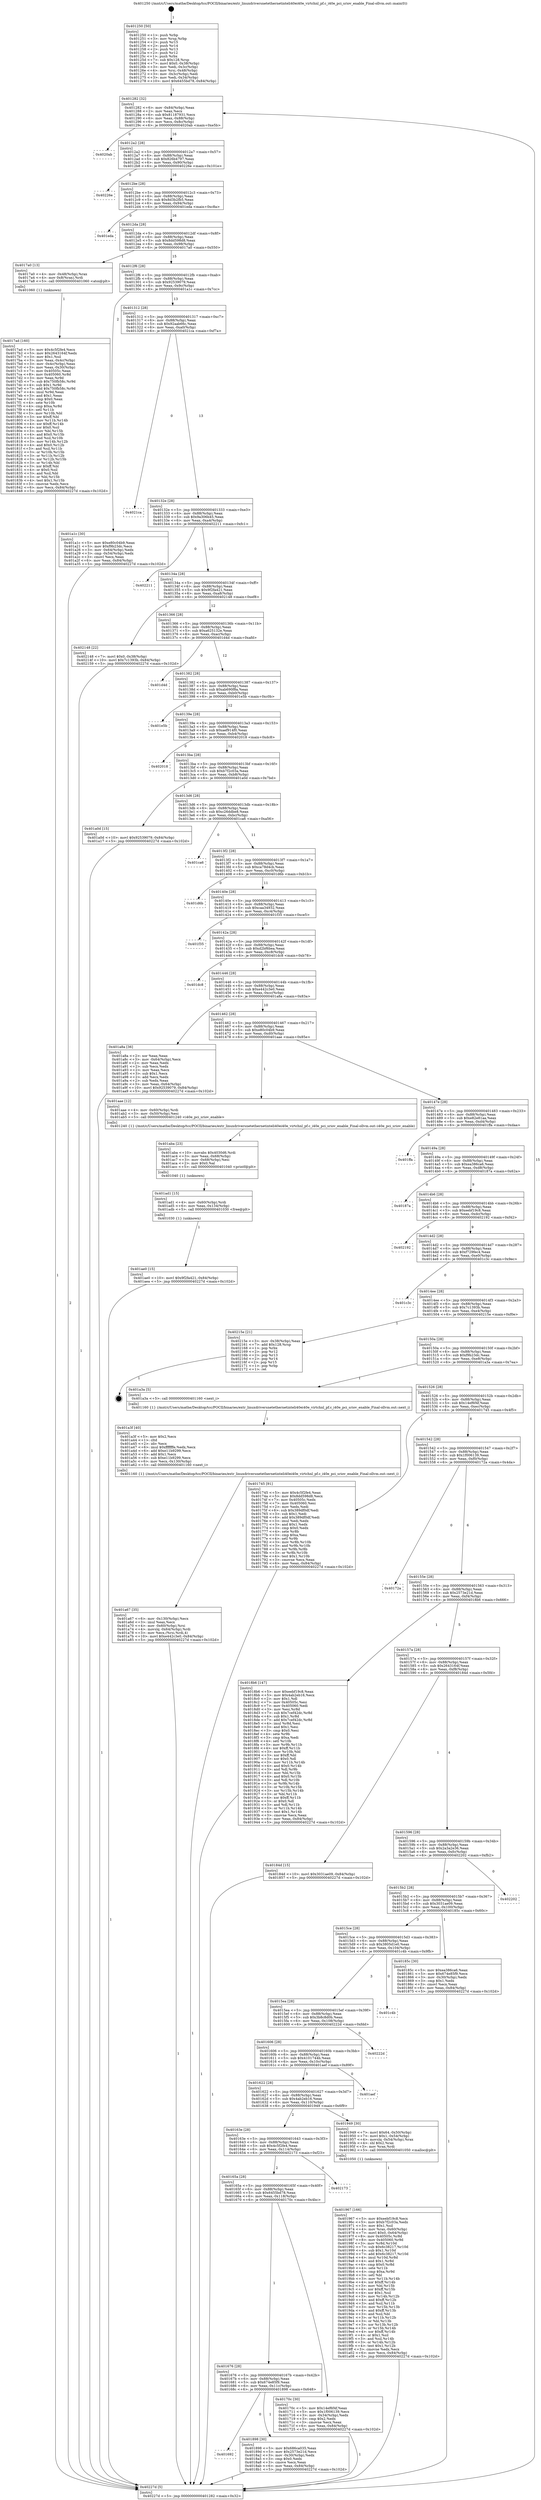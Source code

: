digraph "0x401250" {
  label = "0x401250 (/mnt/c/Users/mathe/Desktop/tcc/POCII/binaries/extr_linuxdriversnetethernetinteli40ei40e_virtchnl_pf.c_i40e_pci_sriov_enable_Final-ollvm.out::main(0))"
  labelloc = "t"
  node[shape=record]

  Entry [label="",width=0.3,height=0.3,shape=circle,fillcolor=black,style=filled]
  "0x401282" [label="{
     0x401282 [32]\l
     | [instrs]\l
     &nbsp;&nbsp;0x401282 \<+6\>: mov -0x84(%rbp),%eax\l
     &nbsp;&nbsp;0x401288 \<+2\>: mov %eax,%ecx\l
     &nbsp;&nbsp;0x40128a \<+6\>: sub $0x81187931,%ecx\l
     &nbsp;&nbsp;0x401290 \<+6\>: mov %eax,-0x88(%rbp)\l
     &nbsp;&nbsp;0x401296 \<+6\>: mov %ecx,-0x8c(%rbp)\l
     &nbsp;&nbsp;0x40129c \<+6\>: je 00000000004020ab \<main+0xe5b\>\l
  }"]
  "0x4020ab" [label="{
     0x4020ab\l
  }", style=dashed]
  "0x4012a2" [label="{
     0x4012a2 [28]\l
     | [instrs]\l
     &nbsp;&nbsp;0x4012a2 \<+5\>: jmp 00000000004012a7 \<main+0x57\>\l
     &nbsp;&nbsp;0x4012a7 \<+6\>: mov -0x88(%rbp),%eax\l
     &nbsp;&nbsp;0x4012ad \<+5\>: sub $0x826b4797,%eax\l
     &nbsp;&nbsp;0x4012b2 \<+6\>: mov %eax,-0x90(%rbp)\l
     &nbsp;&nbsp;0x4012b8 \<+6\>: je 000000000040226e \<main+0x101e\>\l
  }"]
  Exit [label="",width=0.3,height=0.3,shape=circle,fillcolor=black,style=filled,peripheries=2]
  "0x40226e" [label="{
     0x40226e\l
  }", style=dashed]
  "0x4012be" [label="{
     0x4012be [28]\l
     | [instrs]\l
     &nbsp;&nbsp;0x4012be \<+5\>: jmp 00000000004012c3 \<main+0x73\>\l
     &nbsp;&nbsp;0x4012c3 \<+6\>: mov -0x88(%rbp),%eax\l
     &nbsp;&nbsp;0x4012c9 \<+5\>: sub $0x8d3b2fb5,%eax\l
     &nbsp;&nbsp;0x4012ce \<+6\>: mov %eax,-0x94(%rbp)\l
     &nbsp;&nbsp;0x4012d4 \<+6\>: je 0000000000401eda \<main+0xc8a\>\l
  }"]
  "0x401ae0" [label="{
     0x401ae0 [15]\l
     | [instrs]\l
     &nbsp;&nbsp;0x401ae0 \<+10\>: movl $0x9f2fa421,-0x84(%rbp)\l
     &nbsp;&nbsp;0x401aea \<+5\>: jmp 000000000040227d \<main+0x102d\>\l
  }"]
  "0x401eda" [label="{
     0x401eda\l
  }", style=dashed]
  "0x4012da" [label="{
     0x4012da [28]\l
     | [instrs]\l
     &nbsp;&nbsp;0x4012da \<+5\>: jmp 00000000004012df \<main+0x8f\>\l
     &nbsp;&nbsp;0x4012df \<+6\>: mov -0x88(%rbp),%eax\l
     &nbsp;&nbsp;0x4012e5 \<+5\>: sub $0x8dd598d8,%eax\l
     &nbsp;&nbsp;0x4012ea \<+6\>: mov %eax,-0x98(%rbp)\l
     &nbsp;&nbsp;0x4012f0 \<+6\>: je 00000000004017a0 \<main+0x550\>\l
  }"]
  "0x401ad1" [label="{
     0x401ad1 [15]\l
     | [instrs]\l
     &nbsp;&nbsp;0x401ad1 \<+4\>: mov -0x60(%rbp),%rdi\l
     &nbsp;&nbsp;0x401ad5 \<+6\>: mov %eax,-0x134(%rbp)\l
     &nbsp;&nbsp;0x401adb \<+5\>: call 0000000000401030 \<free@plt\>\l
     | [calls]\l
     &nbsp;&nbsp;0x401030 \{1\} (unknown)\l
  }"]
  "0x4017a0" [label="{
     0x4017a0 [13]\l
     | [instrs]\l
     &nbsp;&nbsp;0x4017a0 \<+4\>: mov -0x48(%rbp),%rax\l
     &nbsp;&nbsp;0x4017a4 \<+4\>: mov 0x8(%rax),%rdi\l
     &nbsp;&nbsp;0x4017a8 \<+5\>: call 0000000000401060 \<atoi@plt\>\l
     | [calls]\l
     &nbsp;&nbsp;0x401060 \{1\} (unknown)\l
  }"]
  "0x4012f6" [label="{
     0x4012f6 [28]\l
     | [instrs]\l
     &nbsp;&nbsp;0x4012f6 \<+5\>: jmp 00000000004012fb \<main+0xab\>\l
     &nbsp;&nbsp;0x4012fb \<+6\>: mov -0x88(%rbp),%eax\l
     &nbsp;&nbsp;0x401301 \<+5\>: sub $0x92539079,%eax\l
     &nbsp;&nbsp;0x401306 \<+6\>: mov %eax,-0x9c(%rbp)\l
     &nbsp;&nbsp;0x40130c \<+6\>: je 0000000000401a1c \<main+0x7cc\>\l
  }"]
  "0x401aba" [label="{
     0x401aba [23]\l
     | [instrs]\l
     &nbsp;&nbsp;0x401aba \<+10\>: movabs $0x4030d6,%rdi\l
     &nbsp;&nbsp;0x401ac4 \<+3\>: mov %eax,-0x68(%rbp)\l
     &nbsp;&nbsp;0x401ac7 \<+3\>: mov -0x68(%rbp),%esi\l
     &nbsp;&nbsp;0x401aca \<+2\>: mov $0x0,%al\l
     &nbsp;&nbsp;0x401acc \<+5\>: call 0000000000401040 \<printf@plt\>\l
     | [calls]\l
     &nbsp;&nbsp;0x401040 \{1\} (unknown)\l
  }"]
  "0x401a1c" [label="{
     0x401a1c [30]\l
     | [instrs]\l
     &nbsp;&nbsp;0x401a1c \<+5\>: mov $0xe80c04b9,%eax\l
     &nbsp;&nbsp;0x401a21 \<+5\>: mov $0xf9b23dc,%ecx\l
     &nbsp;&nbsp;0x401a26 \<+3\>: mov -0x64(%rbp),%edx\l
     &nbsp;&nbsp;0x401a29 \<+3\>: cmp -0x54(%rbp),%edx\l
     &nbsp;&nbsp;0x401a2c \<+3\>: cmovl %ecx,%eax\l
     &nbsp;&nbsp;0x401a2f \<+6\>: mov %eax,-0x84(%rbp)\l
     &nbsp;&nbsp;0x401a35 \<+5\>: jmp 000000000040227d \<main+0x102d\>\l
  }"]
  "0x401312" [label="{
     0x401312 [28]\l
     | [instrs]\l
     &nbsp;&nbsp;0x401312 \<+5\>: jmp 0000000000401317 \<main+0xc7\>\l
     &nbsp;&nbsp;0x401317 \<+6\>: mov -0x88(%rbp),%eax\l
     &nbsp;&nbsp;0x40131d \<+5\>: sub $0x92aab66c,%eax\l
     &nbsp;&nbsp;0x401322 \<+6\>: mov %eax,-0xa0(%rbp)\l
     &nbsp;&nbsp;0x401328 \<+6\>: je 00000000004021ca \<main+0xf7a\>\l
  }"]
  "0x401a67" [label="{
     0x401a67 [35]\l
     | [instrs]\l
     &nbsp;&nbsp;0x401a67 \<+6\>: mov -0x130(%rbp),%ecx\l
     &nbsp;&nbsp;0x401a6d \<+3\>: imul %eax,%ecx\l
     &nbsp;&nbsp;0x401a70 \<+4\>: mov -0x60(%rbp),%rsi\l
     &nbsp;&nbsp;0x401a74 \<+4\>: movslq -0x64(%rbp),%rdi\l
     &nbsp;&nbsp;0x401a78 \<+3\>: mov %ecx,(%rsi,%rdi,4)\l
     &nbsp;&nbsp;0x401a7b \<+10\>: movl $0xe442c3e0,-0x84(%rbp)\l
     &nbsp;&nbsp;0x401a85 \<+5\>: jmp 000000000040227d \<main+0x102d\>\l
  }"]
  "0x4021ca" [label="{
     0x4021ca\l
  }", style=dashed]
  "0x40132e" [label="{
     0x40132e [28]\l
     | [instrs]\l
     &nbsp;&nbsp;0x40132e \<+5\>: jmp 0000000000401333 \<main+0xe3\>\l
     &nbsp;&nbsp;0x401333 \<+6\>: mov -0x88(%rbp),%eax\l
     &nbsp;&nbsp;0x401339 \<+5\>: sub $0x9a306b45,%eax\l
     &nbsp;&nbsp;0x40133e \<+6\>: mov %eax,-0xa4(%rbp)\l
     &nbsp;&nbsp;0x401344 \<+6\>: je 0000000000402211 \<main+0xfc1\>\l
  }"]
  "0x401a3f" [label="{
     0x401a3f [40]\l
     | [instrs]\l
     &nbsp;&nbsp;0x401a3f \<+5\>: mov $0x2,%ecx\l
     &nbsp;&nbsp;0x401a44 \<+1\>: cltd\l
     &nbsp;&nbsp;0x401a45 \<+2\>: idiv %ecx\l
     &nbsp;&nbsp;0x401a47 \<+6\>: imul $0xfffffffe,%edx,%ecx\l
     &nbsp;&nbsp;0x401a4d \<+6\>: add $0xe11b9299,%ecx\l
     &nbsp;&nbsp;0x401a53 \<+3\>: add $0x1,%ecx\l
     &nbsp;&nbsp;0x401a56 \<+6\>: sub $0xe11b9299,%ecx\l
     &nbsp;&nbsp;0x401a5c \<+6\>: mov %ecx,-0x130(%rbp)\l
     &nbsp;&nbsp;0x401a62 \<+5\>: call 0000000000401160 \<next_i\>\l
     | [calls]\l
     &nbsp;&nbsp;0x401160 \{1\} (/mnt/c/Users/mathe/Desktop/tcc/POCII/binaries/extr_linuxdriversnetethernetinteli40ei40e_virtchnl_pf.c_i40e_pci_sriov_enable_Final-ollvm.out::next_i)\l
  }"]
  "0x402211" [label="{
     0x402211\l
  }", style=dashed]
  "0x40134a" [label="{
     0x40134a [28]\l
     | [instrs]\l
     &nbsp;&nbsp;0x40134a \<+5\>: jmp 000000000040134f \<main+0xff\>\l
     &nbsp;&nbsp;0x40134f \<+6\>: mov -0x88(%rbp),%eax\l
     &nbsp;&nbsp;0x401355 \<+5\>: sub $0x9f2fa421,%eax\l
     &nbsp;&nbsp;0x40135a \<+6\>: mov %eax,-0xa8(%rbp)\l
     &nbsp;&nbsp;0x401360 \<+6\>: je 0000000000402148 \<main+0xef8\>\l
  }"]
  "0x401967" [label="{
     0x401967 [166]\l
     | [instrs]\l
     &nbsp;&nbsp;0x401967 \<+5\>: mov $0xeebf19c8,%ecx\l
     &nbsp;&nbsp;0x40196c \<+5\>: mov $0xb7f2c03a,%edx\l
     &nbsp;&nbsp;0x401971 \<+3\>: mov $0x1,%sil\l
     &nbsp;&nbsp;0x401974 \<+4\>: mov %rax,-0x60(%rbp)\l
     &nbsp;&nbsp;0x401978 \<+7\>: movl $0x0,-0x64(%rbp)\l
     &nbsp;&nbsp;0x40197f \<+8\>: mov 0x40505c,%r8d\l
     &nbsp;&nbsp;0x401987 \<+8\>: mov 0x405060,%r9d\l
     &nbsp;&nbsp;0x40198f \<+3\>: mov %r8d,%r10d\l
     &nbsp;&nbsp;0x401992 \<+7\>: sub $0x6c38217,%r10d\l
     &nbsp;&nbsp;0x401999 \<+4\>: sub $0x1,%r10d\l
     &nbsp;&nbsp;0x40199d \<+7\>: add $0x6c38217,%r10d\l
     &nbsp;&nbsp;0x4019a4 \<+4\>: imul %r10d,%r8d\l
     &nbsp;&nbsp;0x4019a8 \<+4\>: and $0x1,%r8d\l
     &nbsp;&nbsp;0x4019ac \<+4\>: cmp $0x0,%r8d\l
     &nbsp;&nbsp;0x4019b0 \<+4\>: sete %r11b\l
     &nbsp;&nbsp;0x4019b4 \<+4\>: cmp $0xa,%r9d\l
     &nbsp;&nbsp;0x4019b8 \<+3\>: setl %bl\l
     &nbsp;&nbsp;0x4019bb \<+3\>: mov %r11b,%r14b\l
     &nbsp;&nbsp;0x4019be \<+4\>: xor $0xff,%r14b\l
     &nbsp;&nbsp;0x4019c2 \<+3\>: mov %bl,%r15b\l
     &nbsp;&nbsp;0x4019c5 \<+4\>: xor $0xff,%r15b\l
     &nbsp;&nbsp;0x4019c9 \<+4\>: xor $0x1,%sil\l
     &nbsp;&nbsp;0x4019cd \<+3\>: mov %r14b,%r12b\l
     &nbsp;&nbsp;0x4019d0 \<+4\>: and $0xff,%r12b\l
     &nbsp;&nbsp;0x4019d4 \<+3\>: and %sil,%r11b\l
     &nbsp;&nbsp;0x4019d7 \<+3\>: mov %r15b,%r13b\l
     &nbsp;&nbsp;0x4019da \<+4\>: and $0xff,%r13b\l
     &nbsp;&nbsp;0x4019de \<+3\>: and %sil,%bl\l
     &nbsp;&nbsp;0x4019e1 \<+3\>: or %r11b,%r12b\l
     &nbsp;&nbsp;0x4019e4 \<+3\>: or %bl,%r13b\l
     &nbsp;&nbsp;0x4019e7 \<+3\>: xor %r13b,%r12b\l
     &nbsp;&nbsp;0x4019ea \<+3\>: or %r15b,%r14b\l
     &nbsp;&nbsp;0x4019ed \<+4\>: xor $0xff,%r14b\l
     &nbsp;&nbsp;0x4019f1 \<+4\>: or $0x1,%sil\l
     &nbsp;&nbsp;0x4019f5 \<+3\>: and %sil,%r14b\l
     &nbsp;&nbsp;0x4019f8 \<+3\>: or %r14b,%r12b\l
     &nbsp;&nbsp;0x4019fb \<+4\>: test $0x1,%r12b\l
     &nbsp;&nbsp;0x4019ff \<+3\>: cmovne %edx,%ecx\l
     &nbsp;&nbsp;0x401a02 \<+6\>: mov %ecx,-0x84(%rbp)\l
     &nbsp;&nbsp;0x401a08 \<+5\>: jmp 000000000040227d \<main+0x102d\>\l
  }"]
  "0x402148" [label="{
     0x402148 [22]\l
     | [instrs]\l
     &nbsp;&nbsp;0x402148 \<+7\>: movl $0x0,-0x38(%rbp)\l
     &nbsp;&nbsp;0x40214f \<+10\>: movl $0x7c1393b,-0x84(%rbp)\l
     &nbsp;&nbsp;0x402159 \<+5\>: jmp 000000000040227d \<main+0x102d\>\l
  }"]
  "0x401366" [label="{
     0x401366 [28]\l
     | [instrs]\l
     &nbsp;&nbsp;0x401366 \<+5\>: jmp 000000000040136b \<main+0x11b\>\l
     &nbsp;&nbsp;0x40136b \<+6\>: mov -0x88(%rbp),%eax\l
     &nbsp;&nbsp;0x401371 \<+5\>: sub $0xa625132e,%eax\l
     &nbsp;&nbsp;0x401376 \<+6\>: mov %eax,-0xac(%rbp)\l
     &nbsp;&nbsp;0x40137c \<+6\>: je 0000000000401d4d \<main+0xafd\>\l
  }"]
  "0x401692" [label="{
     0x401692\l
  }", style=dashed]
  "0x401d4d" [label="{
     0x401d4d\l
  }", style=dashed]
  "0x401382" [label="{
     0x401382 [28]\l
     | [instrs]\l
     &nbsp;&nbsp;0x401382 \<+5\>: jmp 0000000000401387 \<main+0x137\>\l
     &nbsp;&nbsp;0x401387 \<+6\>: mov -0x88(%rbp),%eax\l
     &nbsp;&nbsp;0x40138d \<+5\>: sub $0xab690f8a,%eax\l
     &nbsp;&nbsp;0x401392 \<+6\>: mov %eax,-0xb0(%rbp)\l
     &nbsp;&nbsp;0x401398 \<+6\>: je 0000000000401e5b \<main+0xc0b\>\l
  }"]
  "0x401898" [label="{
     0x401898 [30]\l
     | [instrs]\l
     &nbsp;&nbsp;0x401898 \<+5\>: mov $0x686ca035,%eax\l
     &nbsp;&nbsp;0x40189d \<+5\>: mov $0x2573e21d,%ecx\l
     &nbsp;&nbsp;0x4018a2 \<+3\>: mov -0x30(%rbp),%edx\l
     &nbsp;&nbsp;0x4018a5 \<+3\>: cmp $0x0,%edx\l
     &nbsp;&nbsp;0x4018a8 \<+3\>: cmove %ecx,%eax\l
     &nbsp;&nbsp;0x4018ab \<+6\>: mov %eax,-0x84(%rbp)\l
     &nbsp;&nbsp;0x4018b1 \<+5\>: jmp 000000000040227d \<main+0x102d\>\l
  }"]
  "0x401e5b" [label="{
     0x401e5b\l
  }", style=dashed]
  "0x40139e" [label="{
     0x40139e [28]\l
     | [instrs]\l
     &nbsp;&nbsp;0x40139e \<+5\>: jmp 00000000004013a3 \<main+0x153\>\l
     &nbsp;&nbsp;0x4013a3 \<+6\>: mov -0x88(%rbp),%eax\l
     &nbsp;&nbsp;0x4013a9 \<+5\>: sub $0xaef914f0,%eax\l
     &nbsp;&nbsp;0x4013ae \<+6\>: mov %eax,-0xb4(%rbp)\l
     &nbsp;&nbsp;0x4013b4 \<+6\>: je 0000000000402018 \<main+0xdc8\>\l
  }"]
  "0x4017ad" [label="{
     0x4017ad [160]\l
     | [instrs]\l
     &nbsp;&nbsp;0x4017ad \<+5\>: mov $0x4c5f2fe4,%ecx\l
     &nbsp;&nbsp;0x4017b2 \<+5\>: mov $0x2643164f,%edx\l
     &nbsp;&nbsp;0x4017b7 \<+3\>: mov $0x1,%sil\l
     &nbsp;&nbsp;0x4017ba \<+3\>: mov %eax,-0x4c(%rbp)\l
     &nbsp;&nbsp;0x4017bd \<+3\>: mov -0x4c(%rbp),%eax\l
     &nbsp;&nbsp;0x4017c0 \<+3\>: mov %eax,-0x30(%rbp)\l
     &nbsp;&nbsp;0x4017c3 \<+7\>: mov 0x40505c,%eax\l
     &nbsp;&nbsp;0x4017ca \<+8\>: mov 0x405060,%r8d\l
     &nbsp;&nbsp;0x4017d2 \<+3\>: mov %eax,%r9d\l
     &nbsp;&nbsp;0x4017d5 \<+7\>: sub $0x750fb58c,%r9d\l
     &nbsp;&nbsp;0x4017dc \<+4\>: sub $0x1,%r9d\l
     &nbsp;&nbsp;0x4017e0 \<+7\>: add $0x750fb58c,%r9d\l
     &nbsp;&nbsp;0x4017e7 \<+4\>: imul %r9d,%eax\l
     &nbsp;&nbsp;0x4017eb \<+3\>: and $0x1,%eax\l
     &nbsp;&nbsp;0x4017ee \<+3\>: cmp $0x0,%eax\l
     &nbsp;&nbsp;0x4017f1 \<+4\>: sete %r10b\l
     &nbsp;&nbsp;0x4017f5 \<+4\>: cmp $0xa,%r8d\l
     &nbsp;&nbsp;0x4017f9 \<+4\>: setl %r11b\l
     &nbsp;&nbsp;0x4017fd \<+3\>: mov %r10b,%bl\l
     &nbsp;&nbsp;0x401800 \<+3\>: xor $0xff,%bl\l
     &nbsp;&nbsp;0x401803 \<+3\>: mov %r11b,%r14b\l
     &nbsp;&nbsp;0x401806 \<+4\>: xor $0xff,%r14b\l
     &nbsp;&nbsp;0x40180a \<+4\>: xor $0x0,%sil\l
     &nbsp;&nbsp;0x40180e \<+3\>: mov %bl,%r15b\l
     &nbsp;&nbsp;0x401811 \<+4\>: and $0x0,%r15b\l
     &nbsp;&nbsp;0x401815 \<+3\>: and %sil,%r10b\l
     &nbsp;&nbsp;0x401818 \<+3\>: mov %r14b,%r12b\l
     &nbsp;&nbsp;0x40181b \<+4\>: and $0x0,%r12b\l
     &nbsp;&nbsp;0x40181f \<+3\>: and %sil,%r11b\l
     &nbsp;&nbsp;0x401822 \<+3\>: or %r10b,%r15b\l
     &nbsp;&nbsp;0x401825 \<+3\>: or %r11b,%r12b\l
     &nbsp;&nbsp;0x401828 \<+3\>: xor %r12b,%r15b\l
     &nbsp;&nbsp;0x40182b \<+3\>: or %r14b,%bl\l
     &nbsp;&nbsp;0x40182e \<+3\>: xor $0xff,%bl\l
     &nbsp;&nbsp;0x401831 \<+4\>: or $0x0,%sil\l
     &nbsp;&nbsp;0x401835 \<+3\>: and %sil,%bl\l
     &nbsp;&nbsp;0x401838 \<+3\>: or %bl,%r15b\l
     &nbsp;&nbsp;0x40183b \<+4\>: test $0x1,%r15b\l
     &nbsp;&nbsp;0x40183f \<+3\>: cmovne %edx,%ecx\l
     &nbsp;&nbsp;0x401842 \<+6\>: mov %ecx,-0x84(%rbp)\l
     &nbsp;&nbsp;0x401848 \<+5\>: jmp 000000000040227d \<main+0x102d\>\l
  }"]
  "0x402018" [label="{
     0x402018\l
  }", style=dashed]
  "0x4013ba" [label="{
     0x4013ba [28]\l
     | [instrs]\l
     &nbsp;&nbsp;0x4013ba \<+5\>: jmp 00000000004013bf \<main+0x16f\>\l
     &nbsp;&nbsp;0x4013bf \<+6\>: mov -0x88(%rbp),%eax\l
     &nbsp;&nbsp;0x4013c5 \<+5\>: sub $0xb7f2c03a,%eax\l
     &nbsp;&nbsp;0x4013ca \<+6\>: mov %eax,-0xb8(%rbp)\l
     &nbsp;&nbsp;0x4013d0 \<+6\>: je 0000000000401a0d \<main+0x7bd\>\l
  }"]
  "0x401250" [label="{
     0x401250 [50]\l
     | [instrs]\l
     &nbsp;&nbsp;0x401250 \<+1\>: push %rbp\l
     &nbsp;&nbsp;0x401251 \<+3\>: mov %rsp,%rbp\l
     &nbsp;&nbsp;0x401254 \<+2\>: push %r15\l
     &nbsp;&nbsp;0x401256 \<+2\>: push %r14\l
     &nbsp;&nbsp;0x401258 \<+2\>: push %r13\l
     &nbsp;&nbsp;0x40125a \<+2\>: push %r12\l
     &nbsp;&nbsp;0x40125c \<+1\>: push %rbx\l
     &nbsp;&nbsp;0x40125d \<+7\>: sub $0x128,%rsp\l
     &nbsp;&nbsp;0x401264 \<+7\>: movl $0x0,-0x38(%rbp)\l
     &nbsp;&nbsp;0x40126b \<+3\>: mov %edi,-0x3c(%rbp)\l
     &nbsp;&nbsp;0x40126e \<+4\>: mov %rsi,-0x48(%rbp)\l
     &nbsp;&nbsp;0x401272 \<+3\>: mov -0x3c(%rbp),%edi\l
     &nbsp;&nbsp;0x401275 \<+3\>: mov %edi,-0x34(%rbp)\l
     &nbsp;&nbsp;0x401278 \<+10\>: movl $0x6455bd78,-0x84(%rbp)\l
  }"]
  "0x401a0d" [label="{
     0x401a0d [15]\l
     | [instrs]\l
     &nbsp;&nbsp;0x401a0d \<+10\>: movl $0x92539079,-0x84(%rbp)\l
     &nbsp;&nbsp;0x401a17 \<+5\>: jmp 000000000040227d \<main+0x102d\>\l
  }"]
  "0x4013d6" [label="{
     0x4013d6 [28]\l
     | [instrs]\l
     &nbsp;&nbsp;0x4013d6 \<+5\>: jmp 00000000004013db \<main+0x18b\>\l
     &nbsp;&nbsp;0x4013db \<+6\>: mov -0x88(%rbp),%eax\l
     &nbsp;&nbsp;0x4013e1 \<+5\>: sub $0xc26ddbe8,%eax\l
     &nbsp;&nbsp;0x4013e6 \<+6\>: mov %eax,-0xbc(%rbp)\l
     &nbsp;&nbsp;0x4013ec \<+6\>: je 0000000000401ca6 \<main+0xa56\>\l
  }"]
  "0x40227d" [label="{
     0x40227d [5]\l
     | [instrs]\l
     &nbsp;&nbsp;0x40227d \<+5\>: jmp 0000000000401282 \<main+0x32\>\l
  }"]
  "0x401ca6" [label="{
     0x401ca6\l
  }", style=dashed]
  "0x4013f2" [label="{
     0x4013f2 [28]\l
     | [instrs]\l
     &nbsp;&nbsp;0x4013f2 \<+5\>: jmp 00000000004013f7 \<main+0x1a7\>\l
     &nbsp;&nbsp;0x4013f7 \<+6\>: mov -0x88(%rbp),%eax\l
     &nbsp;&nbsp;0x4013fd \<+5\>: sub $0xca78d4cb,%eax\l
     &nbsp;&nbsp;0x401402 \<+6\>: mov %eax,-0xc0(%rbp)\l
     &nbsp;&nbsp;0x401408 \<+6\>: je 0000000000401d6b \<main+0xb1b\>\l
  }"]
  "0x401676" [label="{
     0x401676 [28]\l
     | [instrs]\l
     &nbsp;&nbsp;0x401676 \<+5\>: jmp 000000000040167b \<main+0x42b\>\l
     &nbsp;&nbsp;0x40167b \<+6\>: mov -0x88(%rbp),%eax\l
     &nbsp;&nbsp;0x401681 \<+5\>: sub $0x674e85f9,%eax\l
     &nbsp;&nbsp;0x401686 \<+6\>: mov %eax,-0x11c(%rbp)\l
     &nbsp;&nbsp;0x40168c \<+6\>: je 0000000000401898 \<main+0x648\>\l
  }"]
  "0x401d6b" [label="{
     0x401d6b\l
  }", style=dashed]
  "0x40140e" [label="{
     0x40140e [28]\l
     | [instrs]\l
     &nbsp;&nbsp;0x40140e \<+5\>: jmp 0000000000401413 \<main+0x1c3\>\l
     &nbsp;&nbsp;0x401413 \<+6\>: mov -0x88(%rbp),%eax\l
     &nbsp;&nbsp;0x401419 \<+5\>: sub $0xcaa34932,%eax\l
     &nbsp;&nbsp;0x40141e \<+6\>: mov %eax,-0xc4(%rbp)\l
     &nbsp;&nbsp;0x401424 \<+6\>: je 0000000000401f35 \<main+0xce5\>\l
  }"]
  "0x40170c" [label="{
     0x40170c [30]\l
     | [instrs]\l
     &nbsp;&nbsp;0x40170c \<+5\>: mov $0x14ef6f4f,%eax\l
     &nbsp;&nbsp;0x401711 \<+5\>: mov $0x1f006139,%ecx\l
     &nbsp;&nbsp;0x401716 \<+3\>: mov -0x34(%rbp),%edx\l
     &nbsp;&nbsp;0x401719 \<+3\>: cmp $0x2,%edx\l
     &nbsp;&nbsp;0x40171c \<+3\>: cmovne %ecx,%eax\l
     &nbsp;&nbsp;0x40171f \<+6\>: mov %eax,-0x84(%rbp)\l
     &nbsp;&nbsp;0x401725 \<+5\>: jmp 000000000040227d \<main+0x102d\>\l
  }"]
  "0x401f35" [label="{
     0x401f35\l
  }", style=dashed]
  "0x40142a" [label="{
     0x40142a [28]\l
     | [instrs]\l
     &nbsp;&nbsp;0x40142a \<+5\>: jmp 000000000040142f \<main+0x1df\>\l
     &nbsp;&nbsp;0x40142f \<+6\>: mov -0x88(%rbp),%eax\l
     &nbsp;&nbsp;0x401435 \<+5\>: sub $0xd2bf6bea,%eax\l
     &nbsp;&nbsp;0x40143a \<+6\>: mov %eax,-0xc8(%rbp)\l
     &nbsp;&nbsp;0x401440 \<+6\>: je 0000000000401dc8 \<main+0xb78\>\l
  }"]
  "0x40165a" [label="{
     0x40165a [28]\l
     | [instrs]\l
     &nbsp;&nbsp;0x40165a \<+5\>: jmp 000000000040165f \<main+0x40f\>\l
     &nbsp;&nbsp;0x40165f \<+6\>: mov -0x88(%rbp),%eax\l
     &nbsp;&nbsp;0x401665 \<+5\>: sub $0x6455bd78,%eax\l
     &nbsp;&nbsp;0x40166a \<+6\>: mov %eax,-0x118(%rbp)\l
     &nbsp;&nbsp;0x401670 \<+6\>: je 000000000040170c \<main+0x4bc\>\l
  }"]
  "0x401dc8" [label="{
     0x401dc8\l
  }", style=dashed]
  "0x401446" [label="{
     0x401446 [28]\l
     | [instrs]\l
     &nbsp;&nbsp;0x401446 \<+5\>: jmp 000000000040144b \<main+0x1fb\>\l
     &nbsp;&nbsp;0x40144b \<+6\>: mov -0x88(%rbp),%eax\l
     &nbsp;&nbsp;0x401451 \<+5\>: sub $0xe442c3e0,%eax\l
     &nbsp;&nbsp;0x401456 \<+6\>: mov %eax,-0xcc(%rbp)\l
     &nbsp;&nbsp;0x40145c \<+6\>: je 0000000000401a8a \<main+0x83a\>\l
  }"]
  "0x402173" [label="{
     0x402173\l
  }", style=dashed]
  "0x401a8a" [label="{
     0x401a8a [36]\l
     | [instrs]\l
     &nbsp;&nbsp;0x401a8a \<+2\>: xor %eax,%eax\l
     &nbsp;&nbsp;0x401a8c \<+3\>: mov -0x64(%rbp),%ecx\l
     &nbsp;&nbsp;0x401a8f \<+2\>: mov %eax,%edx\l
     &nbsp;&nbsp;0x401a91 \<+2\>: sub %ecx,%edx\l
     &nbsp;&nbsp;0x401a93 \<+2\>: mov %eax,%ecx\l
     &nbsp;&nbsp;0x401a95 \<+3\>: sub $0x1,%ecx\l
     &nbsp;&nbsp;0x401a98 \<+2\>: add %ecx,%edx\l
     &nbsp;&nbsp;0x401a9a \<+2\>: sub %edx,%eax\l
     &nbsp;&nbsp;0x401a9c \<+3\>: mov %eax,-0x64(%rbp)\l
     &nbsp;&nbsp;0x401a9f \<+10\>: movl $0x92539079,-0x84(%rbp)\l
     &nbsp;&nbsp;0x401aa9 \<+5\>: jmp 000000000040227d \<main+0x102d\>\l
  }"]
  "0x401462" [label="{
     0x401462 [28]\l
     | [instrs]\l
     &nbsp;&nbsp;0x401462 \<+5\>: jmp 0000000000401467 \<main+0x217\>\l
     &nbsp;&nbsp;0x401467 \<+6\>: mov -0x88(%rbp),%eax\l
     &nbsp;&nbsp;0x40146d \<+5\>: sub $0xe80c04b9,%eax\l
     &nbsp;&nbsp;0x401472 \<+6\>: mov %eax,-0xd0(%rbp)\l
     &nbsp;&nbsp;0x401478 \<+6\>: je 0000000000401aae \<main+0x85e\>\l
  }"]
  "0x40163e" [label="{
     0x40163e [28]\l
     | [instrs]\l
     &nbsp;&nbsp;0x40163e \<+5\>: jmp 0000000000401643 \<main+0x3f3\>\l
     &nbsp;&nbsp;0x401643 \<+6\>: mov -0x88(%rbp),%eax\l
     &nbsp;&nbsp;0x401649 \<+5\>: sub $0x4c5f2fe4,%eax\l
     &nbsp;&nbsp;0x40164e \<+6\>: mov %eax,-0x114(%rbp)\l
     &nbsp;&nbsp;0x401654 \<+6\>: je 0000000000402173 \<main+0xf23\>\l
  }"]
  "0x401aae" [label="{
     0x401aae [12]\l
     | [instrs]\l
     &nbsp;&nbsp;0x401aae \<+4\>: mov -0x60(%rbp),%rdi\l
     &nbsp;&nbsp;0x401ab2 \<+3\>: mov -0x50(%rbp),%esi\l
     &nbsp;&nbsp;0x401ab5 \<+5\>: call 0000000000401240 \<i40e_pci_sriov_enable\>\l
     | [calls]\l
     &nbsp;&nbsp;0x401240 \{1\} (/mnt/c/Users/mathe/Desktop/tcc/POCII/binaries/extr_linuxdriversnetethernetinteli40ei40e_virtchnl_pf.c_i40e_pci_sriov_enable_Final-ollvm.out::i40e_pci_sriov_enable)\l
  }"]
  "0x40147e" [label="{
     0x40147e [28]\l
     | [instrs]\l
     &nbsp;&nbsp;0x40147e \<+5\>: jmp 0000000000401483 \<main+0x233\>\l
     &nbsp;&nbsp;0x401483 \<+6\>: mov -0x88(%rbp),%eax\l
     &nbsp;&nbsp;0x401489 \<+5\>: sub $0xe82e81aa,%eax\l
     &nbsp;&nbsp;0x40148e \<+6\>: mov %eax,-0xd4(%rbp)\l
     &nbsp;&nbsp;0x401494 \<+6\>: je 0000000000401ffa \<main+0xdaa\>\l
  }"]
  "0x401949" [label="{
     0x401949 [30]\l
     | [instrs]\l
     &nbsp;&nbsp;0x401949 \<+7\>: movl $0x64,-0x50(%rbp)\l
     &nbsp;&nbsp;0x401950 \<+7\>: movl $0x1,-0x54(%rbp)\l
     &nbsp;&nbsp;0x401957 \<+4\>: movslq -0x54(%rbp),%rax\l
     &nbsp;&nbsp;0x40195b \<+4\>: shl $0x2,%rax\l
     &nbsp;&nbsp;0x40195f \<+3\>: mov %rax,%rdi\l
     &nbsp;&nbsp;0x401962 \<+5\>: call 0000000000401050 \<malloc@plt\>\l
     | [calls]\l
     &nbsp;&nbsp;0x401050 \{1\} (unknown)\l
  }"]
  "0x401ffa" [label="{
     0x401ffa\l
  }", style=dashed]
  "0x40149a" [label="{
     0x40149a [28]\l
     | [instrs]\l
     &nbsp;&nbsp;0x40149a \<+5\>: jmp 000000000040149f \<main+0x24f\>\l
     &nbsp;&nbsp;0x40149f \<+6\>: mov -0x88(%rbp),%eax\l
     &nbsp;&nbsp;0x4014a5 \<+5\>: sub $0xea386ca6,%eax\l
     &nbsp;&nbsp;0x4014aa \<+6\>: mov %eax,-0xd8(%rbp)\l
     &nbsp;&nbsp;0x4014b0 \<+6\>: je 000000000040187a \<main+0x62a\>\l
  }"]
  "0x401622" [label="{
     0x401622 [28]\l
     | [instrs]\l
     &nbsp;&nbsp;0x401622 \<+5\>: jmp 0000000000401627 \<main+0x3d7\>\l
     &nbsp;&nbsp;0x401627 \<+6\>: mov -0x88(%rbp),%eax\l
     &nbsp;&nbsp;0x40162d \<+5\>: sub $0x4ab2eb16,%eax\l
     &nbsp;&nbsp;0x401632 \<+6\>: mov %eax,-0x110(%rbp)\l
     &nbsp;&nbsp;0x401638 \<+6\>: je 0000000000401949 \<main+0x6f9\>\l
  }"]
  "0x40187a" [label="{
     0x40187a\l
  }", style=dashed]
  "0x4014b6" [label="{
     0x4014b6 [28]\l
     | [instrs]\l
     &nbsp;&nbsp;0x4014b6 \<+5\>: jmp 00000000004014bb \<main+0x26b\>\l
     &nbsp;&nbsp;0x4014bb \<+6\>: mov -0x88(%rbp),%eax\l
     &nbsp;&nbsp;0x4014c1 \<+5\>: sub $0xeebf19c8,%eax\l
     &nbsp;&nbsp;0x4014c6 \<+6\>: mov %eax,-0xdc(%rbp)\l
     &nbsp;&nbsp;0x4014cc \<+6\>: je 0000000000402192 \<main+0xf42\>\l
  }"]
  "0x401aef" [label="{
     0x401aef\l
  }", style=dashed]
  "0x402192" [label="{
     0x402192\l
  }", style=dashed]
  "0x4014d2" [label="{
     0x4014d2 [28]\l
     | [instrs]\l
     &nbsp;&nbsp;0x4014d2 \<+5\>: jmp 00000000004014d7 \<main+0x287\>\l
     &nbsp;&nbsp;0x4014d7 \<+6\>: mov -0x88(%rbp),%eax\l
     &nbsp;&nbsp;0x4014dd \<+5\>: sub $0xf729fec4,%eax\l
     &nbsp;&nbsp;0x4014e2 \<+6\>: mov %eax,-0xe0(%rbp)\l
     &nbsp;&nbsp;0x4014e8 \<+6\>: je 0000000000401c3c \<main+0x9ec\>\l
  }"]
  "0x401606" [label="{
     0x401606 [28]\l
     | [instrs]\l
     &nbsp;&nbsp;0x401606 \<+5\>: jmp 000000000040160b \<main+0x3bb\>\l
     &nbsp;&nbsp;0x40160b \<+6\>: mov -0x88(%rbp),%eax\l
     &nbsp;&nbsp;0x401611 \<+5\>: sub $0x4101744b,%eax\l
     &nbsp;&nbsp;0x401616 \<+6\>: mov %eax,-0x10c(%rbp)\l
     &nbsp;&nbsp;0x40161c \<+6\>: je 0000000000401aef \<main+0x89f\>\l
  }"]
  "0x401c3c" [label="{
     0x401c3c\l
  }", style=dashed]
  "0x4014ee" [label="{
     0x4014ee [28]\l
     | [instrs]\l
     &nbsp;&nbsp;0x4014ee \<+5\>: jmp 00000000004014f3 \<main+0x2a3\>\l
     &nbsp;&nbsp;0x4014f3 \<+6\>: mov -0x88(%rbp),%eax\l
     &nbsp;&nbsp;0x4014f9 \<+5\>: sub $0x7c1393b,%eax\l
     &nbsp;&nbsp;0x4014fe \<+6\>: mov %eax,-0xe4(%rbp)\l
     &nbsp;&nbsp;0x401504 \<+6\>: je 000000000040215e \<main+0xf0e\>\l
  }"]
  "0x40222d" [label="{
     0x40222d\l
  }", style=dashed]
  "0x40215e" [label="{
     0x40215e [21]\l
     | [instrs]\l
     &nbsp;&nbsp;0x40215e \<+3\>: mov -0x38(%rbp),%eax\l
     &nbsp;&nbsp;0x402161 \<+7\>: add $0x128,%rsp\l
     &nbsp;&nbsp;0x402168 \<+1\>: pop %rbx\l
     &nbsp;&nbsp;0x402169 \<+2\>: pop %r12\l
     &nbsp;&nbsp;0x40216b \<+2\>: pop %r13\l
     &nbsp;&nbsp;0x40216d \<+2\>: pop %r14\l
     &nbsp;&nbsp;0x40216f \<+2\>: pop %r15\l
     &nbsp;&nbsp;0x402171 \<+1\>: pop %rbp\l
     &nbsp;&nbsp;0x402172 \<+1\>: ret\l
  }"]
  "0x40150a" [label="{
     0x40150a [28]\l
     | [instrs]\l
     &nbsp;&nbsp;0x40150a \<+5\>: jmp 000000000040150f \<main+0x2bf\>\l
     &nbsp;&nbsp;0x40150f \<+6\>: mov -0x88(%rbp),%eax\l
     &nbsp;&nbsp;0x401515 \<+5\>: sub $0xf9b23dc,%eax\l
     &nbsp;&nbsp;0x40151a \<+6\>: mov %eax,-0xe8(%rbp)\l
     &nbsp;&nbsp;0x401520 \<+6\>: je 0000000000401a3a \<main+0x7ea\>\l
  }"]
  "0x4015ea" [label="{
     0x4015ea [28]\l
     | [instrs]\l
     &nbsp;&nbsp;0x4015ea \<+5\>: jmp 00000000004015ef \<main+0x39f\>\l
     &nbsp;&nbsp;0x4015ef \<+6\>: mov -0x88(%rbp),%eax\l
     &nbsp;&nbsp;0x4015f5 \<+5\>: sub $0x3b8c8d0b,%eax\l
     &nbsp;&nbsp;0x4015fa \<+6\>: mov %eax,-0x108(%rbp)\l
     &nbsp;&nbsp;0x401600 \<+6\>: je 000000000040222d \<main+0xfdd\>\l
  }"]
  "0x401a3a" [label="{
     0x401a3a [5]\l
     | [instrs]\l
     &nbsp;&nbsp;0x401a3a \<+5\>: call 0000000000401160 \<next_i\>\l
     | [calls]\l
     &nbsp;&nbsp;0x401160 \{1\} (/mnt/c/Users/mathe/Desktop/tcc/POCII/binaries/extr_linuxdriversnetethernetinteli40ei40e_virtchnl_pf.c_i40e_pci_sriov_enable_Final-ollvm.out::next_i)\l
  }"]
  "0x401526" [label="{
     0x401526 [28]\l
     | [instrs]\l
     &nbsp;&nbsp;0x401526 \<+5\>: jmp 000000000040152b \<main+0x2db\>\l
     &nbsp;&nbsp;0x40152b \<+6\>: mov -0x88(%rbp),%eax\l
     &nbsp;&nbsp;0x401531 \<+5\>: sub $0x14ef6f4f,%eax\l
     &nbsp;&nbsp;0x401536 \<+6\>: mov %eax,-0xec(%rbp)\l
     &nbsp;&nbsp;0x40153c \<+6\>: je 0000000000401745 \<main+0x4f5\>\l
  }"]
  "0x401c4b" [label="{
     0x401c4b\l
  }", style=dashed]
  "0x401745" [label="{
     0x401745 [91]\l
     | [instrs]\l
     &nbsp;&nbsp;0x401745 \<+5\>: mov $0x4c5f2fe4,%eax\l
     &nbsp;&nbsp;0x40174a \<+5\>: mov $0x8dd598d8,%ecx\l
     &nbsp;&nbsp;0x40174f \<+7\>: mov 0x40505c,%edx\l
     &nbsp;&nbsp;0x401756 \<+7\>: mov 0x405060,%esi\l
     &nbsp;&nbsp;0x40175d \<+2\>: mov %edx,%edi\l
     &nbsp;&nbsp;0x40175f \<+6\>: sub $0x389df0df,%edi\l
     &nbsp;&nbsp;0x401765 \<+3\>: sub $0x1,%edi\l
     &nbsp;&nbsp;0x401768 \<+6\>: add $0x389df0df,%edi\l
     &nbsp;&nbsp;0x40176e \<+3\>: imul %edi,%edx\l
     &nbsp;&nbsp;0x401771 \<+3\>: and $0x1,%edx\l
     &nbsp;&nbsp;0x401774 \<+3\>: cmp $0x0,%edx\l
     &nbsp;&nbsp;0x401777 \<+4\>: sete %r8b\l
     &nbsp;&nbsp;0x40177b \<+3\>: cmp $0xa,%esi\l
     &nbsp;&nbsp;0x40177e \<+4\>: setl %r9b\l
     &nbsp;&nbsp;0x401782 \<+3\>: mov %r8b,%r10b\l
     &nbsp;&nbsp;0x401785 \<+3\>: and %r9b,%r10b\l
     &nbsp;&nbsp;0x401788 \<+3\>: xor %r9b,%r8b\l
     &nbsp;&nbsp;0x40178b \<+3\>: or %r8b,%r10b\l
     &nbsp;&nbsp;0x40178e \<+4\>: test $0x1,%r10b\l
     &nbsp;&nbsp;0x401792 \<+3\>: cmovne %ecx,%eax\l
     &nbsp;&nbsp;0x401795 \<+6\>: mov %eax,-0x84(%rbp)\l
     &nbsp;&nbsp;0x40179b \<+5\>: jmp 000000000040227d \<main+0x102d\>\l
  }"]
  "0x401542" [label="{
     0x401542 [28]\l
     | [instrs]\l
     &nbsp;&nbsp;0x401542 \<+5\>: jmp 0000000000401547 \<main+0x2f7\>\l
     &nbsp;&nbsp;0x401547 \<+6\>: mov -0x88(%rbp),%eax\l
     &nbsp;&nbsp;0x40154d \<+5\>: sub $0x1f006139,%eax\l
     &nbsp;&nbsp;0x401552 \<+6\>: mov %eax,-0xf0(%rbp)\l
     &nbsp;&nbsp;0x401558 \<+6\>: je 000000000040172a \<main+0x4da\>\l
  }"]
  "0x4015ce" [label="{
     0x4015ce [28]\l
     | [instrs]\l
     &nbsp;&nbsp;0x4015ce \<+5\>: jmp 00000000004015d3 \<main+0x383\>\l
     &nbsp;&nbsp;0x4015d3 \<+6\>: mov -0x88(%rbp),%eax\l
     &nbsp;&nbsp;0x4015d9 \<+5\>: sub $0x3805d1e0,%eax\l
     &nbsp;&nbsp;0x4015de \<+6\>: mov %eax,-0x104(%rbp)\l
     &nbsp;&nbsp;0x4015e4 \<+6\>: je 0000000000401c4b \<main+0x9fb\>\l
  }"]
  "0x40172a" [label="{
     0x40172a\l
  }", style=dashed]
  "0x40155e" [label="{
     0x40155e [28]\l
     | [instrs]\l
     &nbsp;&nbsp;0x40155e \<+5\>: jmp 0000000000401563 \<main+0x313\>\l
     &nbsp;&nbsp;0x401563 \<+6\>: mov -0x88(%rbp),%eax\l
     &nbsp;&nbsp;0x401569 \<+5\>: sub $0x2573e21d,%eax\l
     &nbsp;&nbsp;0x40156e \<+6\>: mov %eax,-0xf4(%rbp)\l
     &nbsp;&nbsp;0x401574 \<+6\>: je 00000000004018b6 \<main+0x666\>\l
  }"]
  "0x40185c" [label="{
     0x40185c [30]\l
     | [instrs]\l
     &nbsp;&nbsp;0x40185c \<+5\>: mov $0xea386ca6,%eax\l
     &nbsp;&nbsp;0x401861 \<+5\>: mov $0x674e85f9,%ecx\l
     &nbsp;&nbsp;0x401866 \<+3\>: mov -0x30(%rbp),%edx\l
     &nbsp;&nbsp;0x401869 \<+3\>: cmp $0x1,%edx\l
     &nbsp;&nbsp;0x40186c \<+3\>: cmovl %ecx,%eax\l
     &nbsp;&nbsp;0x40186f \<+6\>: mov %eax,-0x84(%rbp)\l
     &nbsp;&nbsp;0x401875 \<+5\>: jmp 000000000040227d \<main+0x102d\>\l
  }"]
  "0x4018b6" [label="{
     0x4018b6 [147]\l
     | [instrs]\l
     &nbsp;&nbsp;0x4018b6 \<+5\>: mov $0xeebf19c8,%eax\l
     &nbsp;&nbsp;0x4018bb \<+5\>: mov $0x4ab2eb16,%ecx\l
     &nbsp;&nbsp;0x4018c0 \<+2\>: mov $0x1,%dl\l
     &nbsp;&nbsp;0x4018c2 \<+7\>: mov 0x40505c,%esi\l
     &nbsp;&nbsp;0x4018c9 \<+7\>: mov 0x405060,%edi\l
     &nbsp;&nbsp;0x4018d0 \<+3\>: mov %esi,%r8d\l
     &nbsp;&nbsp;0x4018d3 \<+7\>: sub $0x7cef42dc,%r8d\l
     &nbsp;&nbsp;0x4018da \<+4\>: sub $0x1,%r8d\l
     &nbsp;&nbsp;0x4018de \<+7\>: add $0x7cef42dc,%r8d\l
     &nbsp;&nbsp;0x4018e5 \<+4\>: imul %r8d,%esi\l
     &nbsp;&nbsp;0x4018e9 \<+3\>: and $0x1,%esi\l
     &nbsp;&nbsp;0x4018ec \<+3\>: cmp $0x0,%esi\l
     &nbsp;&nbsp;0x4018ef \<+4\>: sete %r9b\l
     &nbsp;&nbsp;0x4018f3 \<+3\>: cmp $0xa,%edi\l
     &nbsp;&nbsp;0x4018f6 \<+4\>: setl %r10b\l
     &nbsp;&nbsp;0x4018fa \<+3\>: mov %r9b,%r11b\l
     &nbsp;&nbsp;0x4018fd \<+4\>: xor $0xff,%r11b\l
     &nbsp;&nbsp;0x401901 \<+3\>: mov %r10b,%bl\l
     &nbsp;&nbsp;0x401904 \<+3\>: xor $0xff,%bl\l
     &nbsp;&nbsp;0x401907 \<+3\>: xor $0x0,%dl\l
     &nbsp;&nbsp;0x40190a \<+3\>: mov %r11b,%r14b\l
     &nbsp;&nbsp;0x40190d \<+4\>: and $0x0,%r14b\l
     &nbsp;&nbsp;0x401911 \<+3\>: and %dl,%r9b\l
     &nbsp;&nbsp;0x401914 \<+3\>: mov %bl,%r15b\l
     &nbsp;&nbsp;0x401917 \<+4\>: and $0x0,%r15b\l
     &nbsp;&nbsp;0x40191b \<+3\>: and %dl,%r10b\l
     &nbsp;&nbsp;0x40191e \<+3\>: or %r9b,%r14b\l
     &nbsp;&nbsp;0x401921 \<+3\>: or %r10b,%r15b\l
     &nbsp;&nbsp;0x401924 \<+3\>: xor %r15b,%r14b\l
     &nbsp;&nbsp;0x401927 \<+3\>: or %bl,%r11b\l
     &nbsp;&nbsp;0x40192a \<+4\>: xor $0xff,%r11b\l
     &nbsp;&nbsp;0x40192e \<+3\>: or $0x0,%dl\l
     &nbsp;&nbsp;0x401931 \<+3\>: and %dl,%r11b\l
     &nbsp;&nbsp;0x401934 \<+3\>: or %r11b,%r14b\l
     &nbsp;&nbsp;0x401937 \<+4\>: test $0x1,%r14b\l
     &nbsp;&nbsp;0x40193b \<+3\>: cmovne %ecx,%eax\l
     &nbsp;&nbsp;0x40193e \<+6\>: mov %eax,-0x84(%rbp)\l
     &nbsp;&nbsp;0x401944 \<+5\>: jmp 000000000040227d \<main+0x102d\>\l
  }"]
  "0x40157a" [label="{
     0x40157a [28]\l
     | [instrs]\l
     &nbsp;&nbsp;0x40157a \<+5\>: jmp 000000000040157f \<main+0x32f\>\l
     &nbsp;&nbsp;0x40157f \<+6\>: mov -0x88(%rbp),%eax\l
     &nbsp;&nbsp;0x401585 \<+5\>: sub $0x2643164f,%eax\l
     &nbsp;&nbsp;0x40158a \<+6\>: mov %eax,-0xf8(%rbp)\l
     &nbsp;&nbsp;0x401590 \<+6\>: je 000000000040184d \<main+0x5fd\>\l
  }"]
  "0x4015b2" [label="{
     0x4015b2 [28]\l
     | [instrs]\l
     &nbsp;&nbsp;0x4015b2 \<+5\>: jmp 00000000004015b7 \<main+0x367\>\l
     &nbsp;&nbsp;0x4015b7 \<+6\>: mov -0x88(%rbp),%eax\l
     &nbsp;&nbsp;0x4015bd \<+5\>: sub $0x3031ae09,%eax\l
     &nbsp;&nbsp;0x4015c2 \<+6\>: mov %eax,-0x100(%rbp)\l
     &nbsp;&nbsp;0x4015c8 \<+6\>: je 000000000040185c \<main+0x60c\>\l
  }"]
  "0x40184d" [label="{
     0x40184d [15]\l
     | [instrs]\l
     &nbsp;&nbsp;0x40184d \<+10\>: movl $0x3031ae09,-0x84(%rbp)\l
     &nbsp;&nbsp;0x401857 \<+5\>: jmp 000000000040227d \<main+0x102d\>\l
  }"]
  "0x401596" [label="{
     0x401596 [28]\l
     | [instrs]\l
     &nbsp;&nbsp;0x401596 \<+5\>: jmp 000000000040159b \<main+0x34b\>\l
     &nbsp;&nbsp;0x40159b \<+6\>: mov -0x88(%rbp),%eax\l
     &nbsp;&nbsp;0x4015a1 \<+5\>: sub $0x2a3a2e36,%eax\l
     &nbsp;&nbsp;0x4015a6 \<+6\>: mov %eax,-0xfc(%rbp)\l
     &nbsp;&nbsp;0x4015ac \<+6\>: je 0000000000402202 \<main+0xfb2\>\l
  }"]
  "0x402202" [label="{
     0x402202\l
  }", style=dashed]
  Entry -> "0x401250" [label=" 1"]
  "0x401282" -> "0x4020ab" [label=" 0"]
  "0x401282" -> "0x4012a2" [label=" 16"]
  "0x40215e" -> Exit [label=" 1"]
  "0x4012a2" -> "0x40226e" [label=" 0"]
  "0x4012a2" -> "0x4012be" [label=" 16"]
  "0x402148" -> "0x40227d" [label=" 1"]
  "0x4012be" -> "0x401eda" [label=" 0"]
  "0x4012be" -> "0x4012da" [label=" 16"]
  "0x401ae0" -> "0x40227d" [label=" 1"]
  "0x4012da" -> "0x4017a0" [label=" 1"]
  "0x4012da" -> "0x4012f6" [label=" 15"]
  "0x401ad1" -> "0x401ae0" [label=" 1"]
  "0x4012f6" -> "0x401a1c" [label=" 2"]
  "0x4012f6" -> "0x401312" [label=" 13"]
  "0x401aba" -> "0x401ad1" [label=" 1"]
  "0x401312" -> "0x4021ca" [label=" 0"]
  "0x401312" -> "0x40132e" [label=" 13"]
  "0x401aae" -> "0x401aba" [label=" 1"]
  "0x40132e" -> "0x402211" [label=" 0"]
  "0x40132e" -> "0x40134a" [label=" 13"]
  "0x401a8a" -> "0x40227d" [label=" 1"]
  "0x40134a" -> "0x402148" [label=" 1"]
  "0x40134a" -> "0x401366" [label=" 12"]
  "0x401a67" -> "0x40227d" [label=" 1"]
  "0x401366" -> "0x401d4d" [label=" 0"]
  "0x401366" -> "0x401382" [label=" 12"]
  "0x401a3f" -> "0x401a67" [label=" 1"]
  "0x401382" -> "0x401e5b" [label=" 0"]
  "0x401382" -> "0x40139e" [label=" 12"]
  "0x401a3a" -> "0x401a3f" [label=" 1"]
  "0x40139e" -> "0x402018" [label=" 0"]
  "0x40139e" -> "0x4013ba" [label=" 12"]
  "0x401a0d" -> "0x40227d" [label=" 1"]
  "0x4013ba" -> "0x401a0d" [label=" 1"]
  "0x4013ba" -> "0x4013d6" [label=" 11"]
  "0x401967" -> "0x40227d" [label=" 1"]
  "0x4013d6" -> "0x401ca6" [label=" 0"]
  "0x4013d6" -> "0x4013f2" [label=" 11"]
  "0x401949" -> "0x401967" [label=" 1"]
  "0x4013f2" -> "0x401d6b" [label=" 0"]
  "0x4013f2" -> "0x40140e" [label=" 11"]
  "0x4018b6" -> "0x40227d" [label=" 1"]
  "0x40140e" -> "0x401f35" [label=" 0"]
  "0x40140e" -> "0x40142a" [label=" 11"]
  "0x401898" -> "0x40227d" [label=" 1"]
  "0x40142a" -> "0x401dc8" [label=" 0"]
  "0x40142a" -> "0x401446" [label=" 11"]
  "0x401676" -> "0x401898" [label=" 1"]
  "0x401446" -> "0x401a8a" [label=" 1"]
  "0x401446" -> "0x401462" [label=" 10"]
  "0x401a1c" -> "0x40227d" [label=" 2"]
  "0x401462" -> "0x401aae" [label=" 1"]
  "0x401462" -> "0x40147e" [label=" 9"]
  "0x40184d" -> "0x40227d" [label=" 1"]
  "0x40147e" -> "0x401ffa" [label=" 0"]
  "0x40147e" -> "0x40149a" [label=" 9"]
  "0x4017ad" -> "0x40227d" [label=" 1"]
  "0x40149a" -> "0x40187a" [label=" 0"]
  "0x40149a" -> "0x4014b6" [label=" 9"]
  "0x401745" -> "0x40227d" [label=" 1"]
  "0x4014b6" -> "0x402192" [label=" 0"]
  "0x4014b6" -> "0x4014d2" [label=" 9"]
  "0x40227d" -> "0x401282" [label=" 15"]
  "0x4014d2" -> "0x401c3c" [label=" 0"]
  "0x4014d2" -> "0x4014ee" [label=" 9"]
  "0x40170c" -> "0x40227d" [label=" 1"]
  "0x4014ee" -> "0x40215e" [label=" 1"]
  "0x4014ee" -> "0x40150a" [label=" 8"]
  "0x40165a" -> "0x401676" [label=" 1"]
  "0x40150a" -> "0x401a3a" [label=" 1"]
  "0x40150a" -> "0x401526" [label=" 7"]
  "0x401676" -> "0x401692" [label=" 0"]
  "0x401526" -> "0x401745" [label=" 1"]
  "0x401526" -> "0x401542" [label=" 6"]
  "0x40163e" -> "0x40165a" [label=" 2"]
  "0x401542" -> "0x40172a" [label=" 0"]
  "0x401542" -> "0x40155e" [label=" 6"]
  "0x40185c" -> "0x40227d" [label=" 1"]
  "0x40155e" -> "0x4018b6" [label=" 1"]
  "0x40155e" -> "0x40157a" [label=" 5"]
  "0x401622" -> "0x40163e" [label=" 2"]
  "0x40157a" -> "0x40184d" [label=" 1"]
  "0x40157a" -> "0x401596" [label=" 4"]
  "0x4017a0" -> "0x4017ad" [label=" 1"]
  "0x401596" -> "0x402202" [label=" 0"]
  "0x401596" -> "0x4015b2" [label=" 4"]
  "0x401622" -> "0x401949" [label=" 1"]
  "0x4015b2" -> "0x40185c" [label=" 1"]
  "0x4015b2" -> "0x4015ce" [label=" 3"]
  "0x40163e" -> "0x402173" [label=" 0"]
  "0x4015ce" -> "0x401c4b" [label=" 0"]
  "0x4015ce" -> "0x4015ea" [label=" 3"]
  "0x40165a" -> "0x40170c" [label=" 1"]
  "0x4015ea" -> "0x40222d" [label=" 0"]
  "0x4015ea" -> "0x401606" [label=" 3"]
  "0x401250" -> "0x401282" [label=" 1"]
  "0x401606" -> "0x401aef" [label=" 0"]
  "0x401606" -> "0x401622" [label=" 3"]
}
